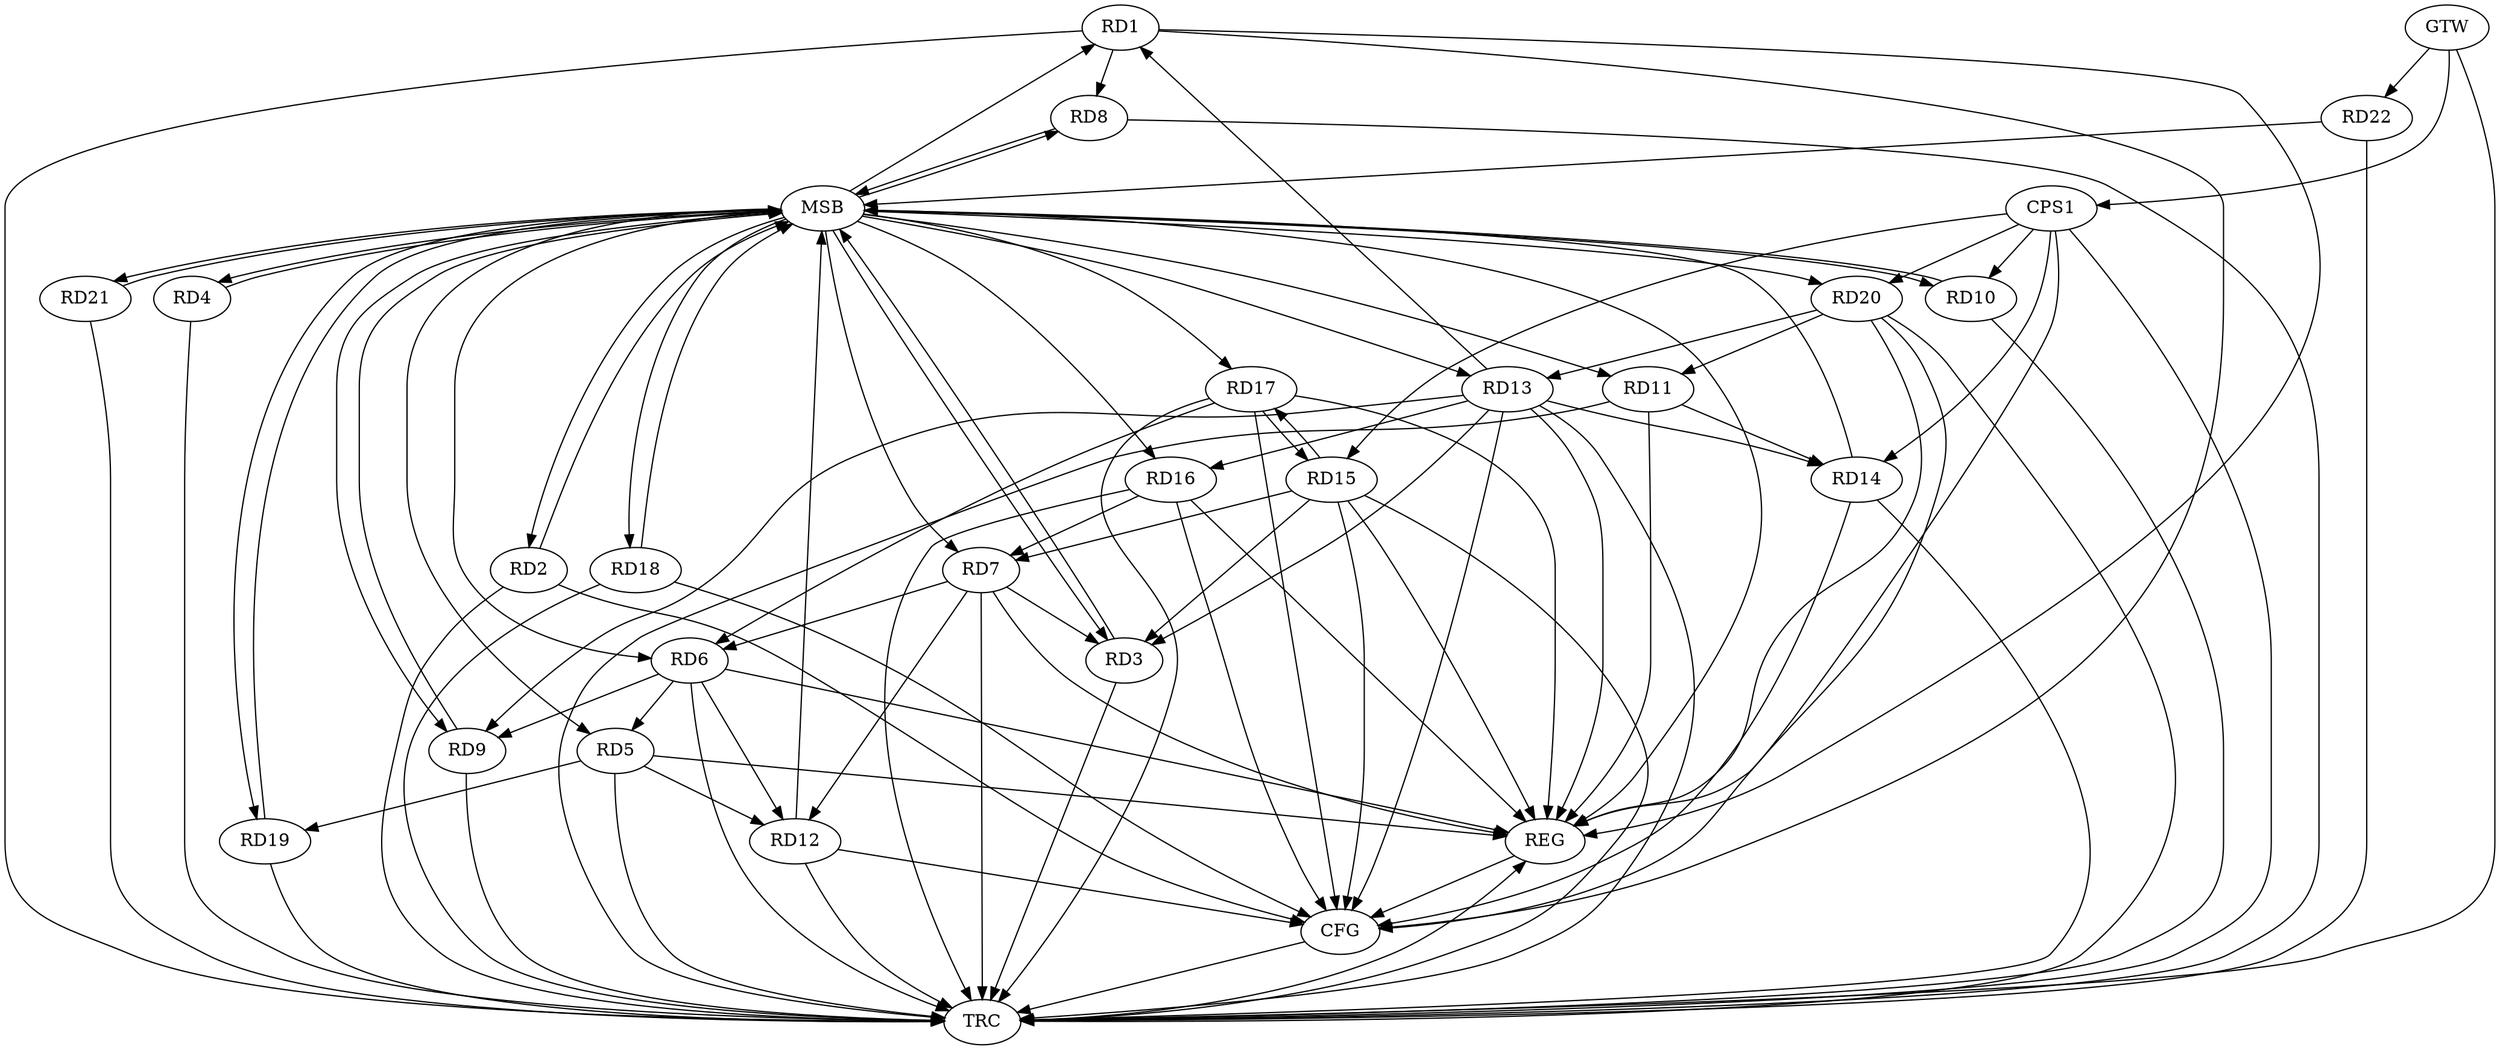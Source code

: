 strict digraph G {
  RD1 [ label="RD1" ];
  RD2 [ label="RD2" ];
  RD3 [ label="RD3" ];
  RD4 [ label="RD4" ];
  RD5 [ label="RD5" ];
  RD6 [ label="RD6" ];
  RD7 [ label="RD7" ];
  RD8 [ label="RD8" ];
  RD9 [ label="RD9" ];
  RD10 [ label="RD10" ];
  RD11 [ label="RD11" ];
  RD12 [ label="RD12" ];
  RD13 [ label="RD13" ];
  RD14 [ label="RD14" ];
  RD15 [ label="RD15" ];
  RD16 [ label="RD16" ];
  RD17 [ label="RD17" ];
  RD18 [ label="RD18" ];
  RD19 [ label="RD19" ];
  RD20 [ label="RD20" ];
  RD21 [ label="RD21" ];
  RD22 [ label="RD22" ];
  CPS1 [ label="CPS1" ];
  GTW [ label="GTW" ];
  REG [ label="REG" ];
  MSB [ label="MSB" ];
  CFG [ label="CFG" ];
  TRC [ label="TRC" ];
  RD1 -> RD8;
  RD13 -> RD1;
  RD7 -> RD3;
  RD13 -> RD3;
  RD15 -> RD3;
  RD6 -> RD5;
  RD5 -> RD12;
  RD5 -> RD19;
  RD7 -> RD6;
  RD6 -> RD9;
  RD6 -> RD12;
  RD17 -> RD6;
  RD7 -> RD12;
  RD15 -> RD7;
  RD16 -> RD7;
  RD13 -> RD9;
  RD11 -> RD14;
  RD20 -> RD11;
  RD13 -> RD14;
  RD13 -> RD16;
  RD20 -> RD13;
  RD15 -> RD17;
  RD17 -> RD15;
  CPS1 -> RD14;
  CPS1 -> RD15;
  CPS1 -> RD20;
  CPS1 -> RD10;
  GTW -> RD22;
  GTW -> CPS1;
  RD1 -> REG;
  RD5 -> REG;
  RD6 -> REG;
  RD7 -> REG;
  RD11 -> REG;
  RD13 -> REG;
  RD15 -> REG;
  RD16 -> REG;
  RD17 -> REG;
  RD20 -> REG;
  CPS1 -> REG;
  RD2 -> MSB;
  MSB -> RD6;
  MSB -> RD17;
  MSB -> REG;
  RD3 -> MSB;
  MSB -> RD1;
  MSB -> RD7;
  MSB -> RD16;
  RD4 -> MSB;
  MSB -> RD21;
  RD8 -> MSB;
  MSB -> RD9;
  RD9 -> MSB;
  MSB -> RD3;
  MSB -> RD11;
  MSB -> RD13;
  MSB -> RD18;
  MSB -> RD20;
  RD10 -> MSB;
  RD12 -> MSB;
  MSB -> RD4;
  RD14 -> MSB;
  MSB -> RD5;
  MSB -> RD19;
  RD18 -> MSB;
  RD19 -> MSB;
  RD21 -> MSB;
  MSB -> RD10;
  RD22 -> MSB;
  MSB -> RD2;
  MSB -> RD8;
  RD14 -> CFG;
  RD17 -> CFG;
  RD18 -> CFG;
  RD13 -> CFG;
  RD16 -> CFG;
  RD1 -> CFG;
  RD12 -> CFG;
  RD2 -> CFG;
  RD20 -> CFG;
  RD15 -> CFG;
  REG -> CFG;
  RD1 -> TRC;
  RD2 -> TRC;
  RD3 -> TRC;
  RD4 -> TRC;
  RD5 -> TRC;
  RD6 -> TRC;
  RD7 -> TRC;
  RD8 -> TRC;
  RD9 -> TRC;
  RD10 -> TRC;
  RD11 -> TRC;
  RD12 -> TRC;
  RD13 -> TRC;
  RD14 -> TRC;
  RD15 -> TRC;
  RD16 -> TRC;
  RD17 -> TRC;
  RD18 -> TRC;
  RD19 -> TRC;
  RD20 -> TRC;
  RD21 -> TRC;
  RD22 -> TRC;
  CPS1 -> TRC;
  GTW -> TRC;
  CFG -> TRC;
  TRC -> REG;
}
